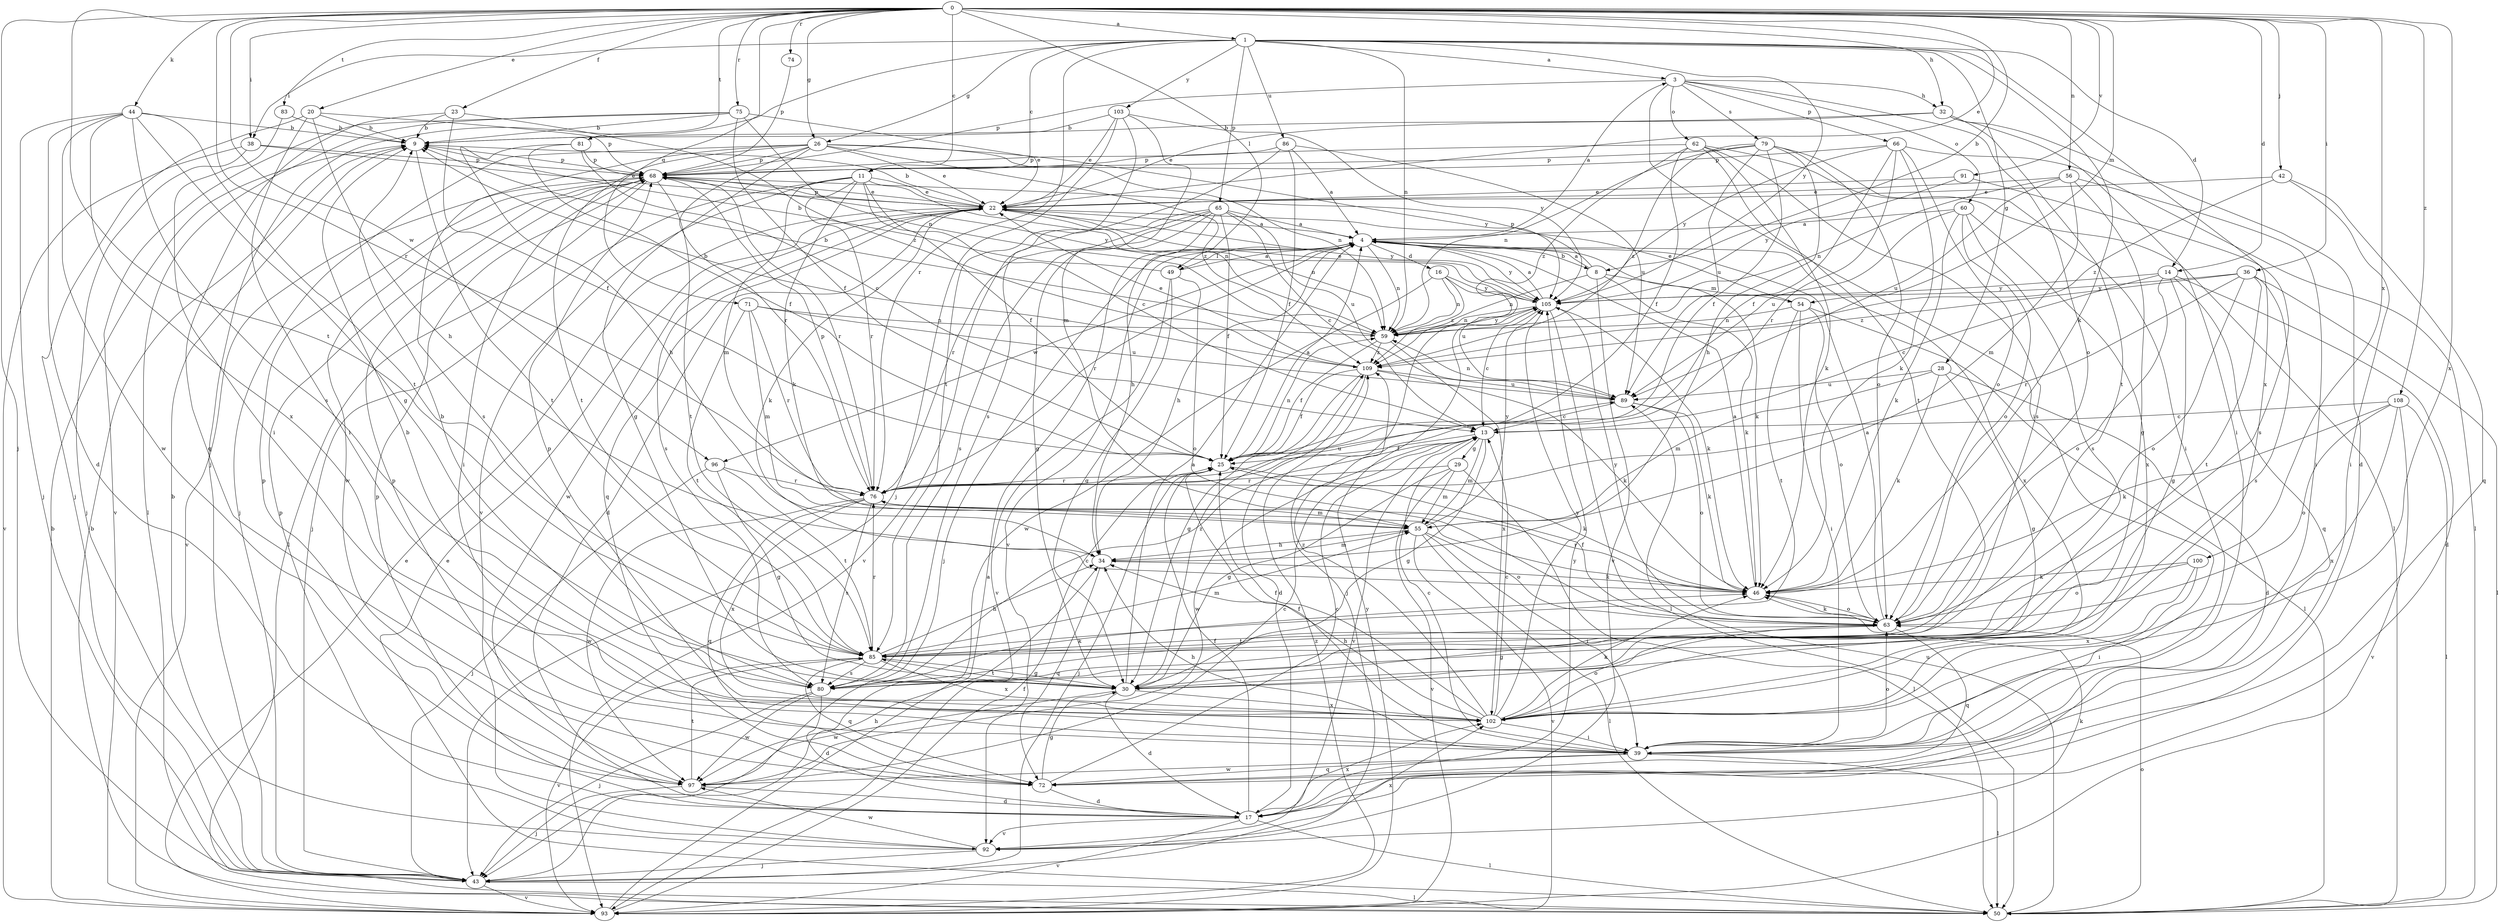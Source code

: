 strict digraph  {
0;
1;
3;
4;
8;
9;
11;
13;
14;
16;
17;
20;
22;
23;
25;
26;
28;
29;
30;
32;
34;
36;
38;
39;
42;
43;
44;
46;
49;
50;
54;
55;
56;
59;
60;
62;
63;
65;
66;
68;
71;
72;
74;
75;
76;
79;
80;
81;
83;
85;
86;
89;
91;
92;
93;
96;
97;
100;
102;
103;
105;
108;
109;
0 -> 1  [label=a];
0 -> 8  [label=b];
0 -> 11  [label=c];
0 -> 14  [label=d];
0 -> 20  [label=e];
0 -> 22  [label=e];
0 -> 23  [label=f];
0 -> 26  [label=g];
0 -> 32  [label=h];
0 -> 36  [label=i];
0 -> 38  [label=i];
0 -> 42  [label=j];
0 -> 43  [label=j];
0 -> 44  [label=k];
0 -> 49  [label=l];
0 -> 54  [label=m];
0 -> 56  [label=n];
0 -> 71  [label=q];
0 -> 74  [label=r];
0 -> 75  [label=r];
0 -> 76  [label=r];
0 -> 81  [label=t];
0 -> 83  [label=t];
0 -> 85  [label=t];
0 -> 91  [label=v];
0 -> 96  [label=w];
0 -> 100  [label=x];
0 -> 102  [label=x];
0 -> 108  [label=z];
1 -> 3  [label=a];
1 -> 11  [label=c];
1 -> 14  [label=d];
1 -> 26  [label=g];
1 -> 28  [label=g];
1 -> 38  [label=i];
1 -> 43  [label=j];
1 -> 46  [label=k];
1 -> 59  [label=n];
1 -> 65  [label=p];
1 -> 76  [label=r];
1 -> 86  [label=u];
1 -> 102  [label=x];
1 -> 103  [label=y];
1 -> 105  [label=y];
3 -> 32  [label=h];
3 -> 39  [label=i];
3 -> 60  [label=o];
3 -> 62  [label=o];
3 -> 63  [label=o];
3 -> 66  [label=p];
3 -> 68  [label=p];
3 -> 79  [label=s];
4 -> 3  [label=a];
4 -> 8  [label=b];
4 -> 16  [label=d];
4 -> 34  [label=h];
4 -> 43  [label=j];
4 -> 46  [label=k];
4 -> 49  [label=l];
4 -> 59  [label=n];
4 -> 76  [label=r];
4 -> 92  [label=v];
4 -> 96  [label=w];
4 -> 102  [label=x];
4 -> 105  [label=y];
8 -> 4  [label=a];
8 -> 46  [label=k];
8 -> 54  [label=m];
8 -> 59  [label=n];
8 -> 68  [label=p];
8 -> 92  [label=v];
9 -> 68  [label=p];
9 -> 85  [label=t];
11 -> 13  [label=c];
11 -> 22  [label=e];
11 -> 25  [label=f];
11 -> 43  [label=j];
11 -> 46  [label=k];
11 -> 55  [label=m];
11 -> 59  [label=n];
11 -> 76  [label=r];
11 -> 92  [label=v];
13 -> 25  [label=f];
13 -> 29  [label=g];
13 -> 30  [label=g];
13 -> 55  [label=m];
13 -> 92  [label=v];
13 -> 97  [label=w];
14 -> 13  [label=c];
14 -> 17  [label=d];
14 -> 30  [label=g];
14 -> 63  [label=o];
14 -> 72  [label=q];
14 -> 105  [label=y];
16 -> 59  [label=n];
16 -> 89  [label=u];
16 -> 97  [label=w];
16 -> 105  [label=y];
16 -> 109  [label=z];
17 -> 25  [label=f];
17 -> 50  [label=l];
17 -> 68  [label=p];
17 -> 92  [label=v];
17 -> 93  [label=v];
17 -> 102  [label=x];
17 -> 105  [label=y];
20 -> 9  [label=b];
20 -> 34  [label=h];
20 -> 39  [label=i];
20 -> 43  [label=j];
20 -> 68  [label=p];
22 -> 4  [label=a];
22 -> 9  [label=b];
22 -> 17  [label=d];
22 -> 46  [label=k];
22 -> 59  [label=n];
22 -> 68  [label=p];
22 -> 72  [label=q];
22 -> 80  [label=s];
22 -> 97  [label=w];
22 -> 105  [label=y];
23 -> 9  [label=b];
23 -> 25  [label=f];
23 -> 72  [label=q];
23 -> 109  [label=z];
25 -> 4  [label=a];
25 -> 43  [label=j];
25 -> 46  [label=k];
25 -> 59  [label=n];
25 -> 76  [label=r];
26 -> 22  [label=e];
26 -> 30  [label=g];
26 -> 43  [label=j];
26 -> 59  [label=n];
26 -> 68  [label=p];
26 -> 76  [label=r];
26 -> 80  [label=s];
26 -> 85  [label=t];
26 -> 105  [label=y];
26 -> 109  [label=z];
28 -> 17  [label=d];
28 -> 30  [label=g];
28 -> 46  [label=k];
28 -> 55  [label=m];
28 -> 89  [label=u];
29 -> 30  [label=g];
29 -> 50  [label=l];
29 -> 55  [label=m];
29 -> 76  [label=r];
29 -> 93  [label=v];
30 -> 4  [label=a];
30 -> 17  [label=d];
30 -> 85  [label=t];
30 -> 97  [label=w];
30 -> 102  [label=x];
30 -> 109  [label=z];
32 -> 9  [label=b];
32 -> 17  [label=d];
32 -> 22  [label=e];
32 -> 39  [label=i];
32 -> 85  [label=t];
34 -> 46  [label=k];
34 -> 55  [label=m];
34 -> 72  [label=q];
36 -> 50  [label=l];
36 -> 63  [label=o];
36 -> 76  [label=r];
36 -> 80  [label=s];
36 -> 85  [label=t];
36 -> 105  [label=y];
36 -> 109  [label=z];
38 -> 22  [label=e];
38 -> 43  [label=j];
38 -> 68  [label=p];
38 -> 93  [label=v];
39 -> 13  [label=c];
39 -> 25  [label=f];
39 -> 34  [label=h];
39 -> 50  [label=l];
39 -> 63  [label=o];
39 -> 72  [label=q];
39 -> 97  [label=w];
42 -> 22  [label=e];
42 -> 39  [label=i];
42 -> 72  [label=q];
42 -> 109  [label=z];
43 -> 34  [label=h];
43 -> 50  [label=l];
43 -> 93  [label=v];
44 -> 9  [label=b];
44 -> 17  [label=d];
44 -> 30  [label=g];
44 -> 43  [label=j];
44 -> 80  [label=s];
44 -> 85  [label=t];
44 -> 97  [label=w];
44 -> 102  [label=x];
46 -> 4  [label=a];
46 -> 63  [label=o];
46 -> 76  [label=r];
49 -> 4  [label=a];
49 -> 9  [label=b];
49 -> 30  [label=g];
49 -> 63  [label=o];
49 -> 93  [label=v];
50 -> 9  [label=b];
50 -> 22  [label=e];
50 -> 63  [label=o];
50 -> 89  [label=u];
54 -> 22  [label=e];
54 -> 39  [label=i];
54 -> 50  [label=l];
54 -> 59  [label=n];
54 -> 63  [label=o];
54 -> 85  [label=t];
55 -> 34  [label=h];
55 -> 39  [label=i];
55 -> 50  [label=l];
55 -> 63  [label=o];
55 -> 93  [label=v];
55 -> 105  [label=y];
56 -> 22  [label=e];
56 -> 30  [label=g];
56 -> 39  [label=i];
56 -> 55  [label=m];
56 -> 59  [label=n];
56 -> 89  [label=u];
59 -> 9  [label=b];
59 -> 25  [label=f];
59 -> 102  [label=x];
59 -> 105  [label=y];
59 -> 109  [label=z];
60 -> 4  [label=a];
60 -> 46  [label=k];
60 -> 63  [label=o];
60 -> 80  [label=s];
60 -> 89  [label=u];
60 -> 102  [label=x];
62 -> 25  [label=f];
62 -> 46  [label=k];
62 -> 50  [label=l];
62 -> 68  [label=p];
62 -> 80  [label=s];
62 -> 85  [label=t];
62 -> 109  [label=z];
63 -> 4  [label=a];
63 -> 25  [label=f];
63 -> 30  [label=g];
63 -> 46  [label=k];
63 -> 72  [label=q];
63 -> 85  [label=t];
63 -> 105  [label=y];
65 -> 4  [label=a];
65 -> 13  [label=c];
65 -> 25  [label=f];
65 -> 30  [label=g];
65 -> 34  [label=h];
65 -> 76  [label=r];
65 -> 80  [label=s];
65 -> 89  [label=u];
65 -> 93  [label=v];
66 -> 25  [label=f];
66 -> 46  [label=k];
66 -> 50  [label=l];
66 -> 63  [label=o];
66 -> 68  [label=p];
66 -> 76  [label=r];
66 -> 105  [label=y];
68 -> 22  [label=e];
68 -> 39  [label=i];
68 -> 50  [label=l];
68 -> 76  [label=r];
68 -> 85  [label=t];
68 -> 93  [label=v];
68 -> 97  [label=w];
68 -> 105  [label=y];
71 -> 55  [label=m];
71 -> 59  [label=n];
71 -> 76  [label=r];
71 -> 85  [label=t];
71 -> 89  [label=u];
72 -> 13  [label=c];
72 -> 17  [label=d];
72 -> 30  [label=g];
72 -> 68  [label=p];
74 -> 68  [label=p];
75 -> 9  [label=b];
75 -> 22  [label=e];
75 -> 25  [label=f];
75 -> 50  [label=l];
75 -> 59  [label=n];
75 -> 93  [label=v];
76 -> 55  [label=m];
76 -> 68  [label=p];
76 -> 72  [label=q];
76 -> 80  [label=s];
76 -> 89  [label=u];
76 -> 97  [label=w];
76 -> 102  [label=x];
79 -> 25  [label=f];
79 -> 34  [label=h];
79 -> 39  [label=i];
79 -> 59  [label=n];
79 -> 63  [label=o];
79 -> 68  [label=p];
79 -> 89  [label=u];
79 -> 109  [label=z];
80 -> 9  [label=b];
80 -> 13  [label=c];
80 -> 17  [label=d];
80 -> 43  [label=j];
80 -> 46  [label=k];
80 -> 97  [label=w];
81 -> 13  [label=c];
81 -> 25  [label=f];
81 -> 34  [label=h];
81 -> 68  [label=p];
83 -> 9  [label=b];
83 -> 39  [label=i];
85 -> 30  [label=g];
85 -> 34  [label=h];
85 -> 55  [label=m];
85 -> 72  [label=q];
85 -> 76  [label=r];
85 -> 80  [label=s];
85 -> 93  [label=v];
85 -> 102  [label=x];
86 -> 4  [label=a];
86 -> 25  [label=f];
86 -> 68  [label=p];
86 -> 80  [label=s];
86 -> 89  [label=u];
89 -> 13  [label=c];
89 -> 46  [label=k];
89 -> 59  [label=n];
89 -> 63  [label=o];
91 -> 22  [label=e];
91 -> 80  [label=s];
91 -> 105  [label=y];
92 -> 9  [label=b];
92 -> 43  [label=j];
92 -> 46  [label=k];
92 -> 68  [label=p];
92 -> 97  [label=w];
92 -> 102  [label=x];
93 -> 4  [label=a];
93 -> 9  [label=b];
93 -> 22  [label=e];
93 -> 25  [label=f];
93 -> 105  [label=y];
93 -> 109  [label=z];
96 -> 30  [label=g];
96 -> 43  [label=j];
96 -> 76  [label=r];
96 -> 85  [label=t];
97 -> 13  [label=c];
97 -> 17  [label=d];
97 -> 43  [label=j];
97 -> 68  [label=p];
97 -> 85  [label=t];
100 -> 39  [label=i];
100 -> 46  [label=k];
100 -> 63  [label=o];
100 -> 102  [label=x];
102 -> 9  [label=b];
102 -> 13  [label=c];
102 -> 25  [label=f];
102 -> 34  [label=h];
102 -> 39  [label=i];
102 -> 46  [label=k];
102 -> 63  [label=o];
102 -> 68  [label=p];
102 -> 105  [label=y];
102 -> 109  [label=z];
103 -> 9  [label=b];
103 -> 22  [label=e];
103 -> 43  [label=j];
103 -> 55  [label=m];
103 -> 85  [label=t];
103 -> 105  [label=y];
105 -> 4  [label=a];
105 -> 13  [label=c];
105 -> 22  [label=e];
105 -> 43  [label=j];
105 -> 46  [label=k];
105 -> 50  [label=l];
105 -> 59  [label=n];
108 -> 13  [label=c];
108 -> 46  [label=k];
108 -> 50  [label=l];
108 -> 63  [label=o];
108 -> 93  [label=v];
108 -> 102  [label=x];
109 -> 9  [label=b];
109 -> 17  [label=d];
109 -> 22  [label=e];
109 -> 25  [label=f];
109 -> 30  [label=g];
109 -> 46  [label=k];
109 -> 89  [label=u];
}
